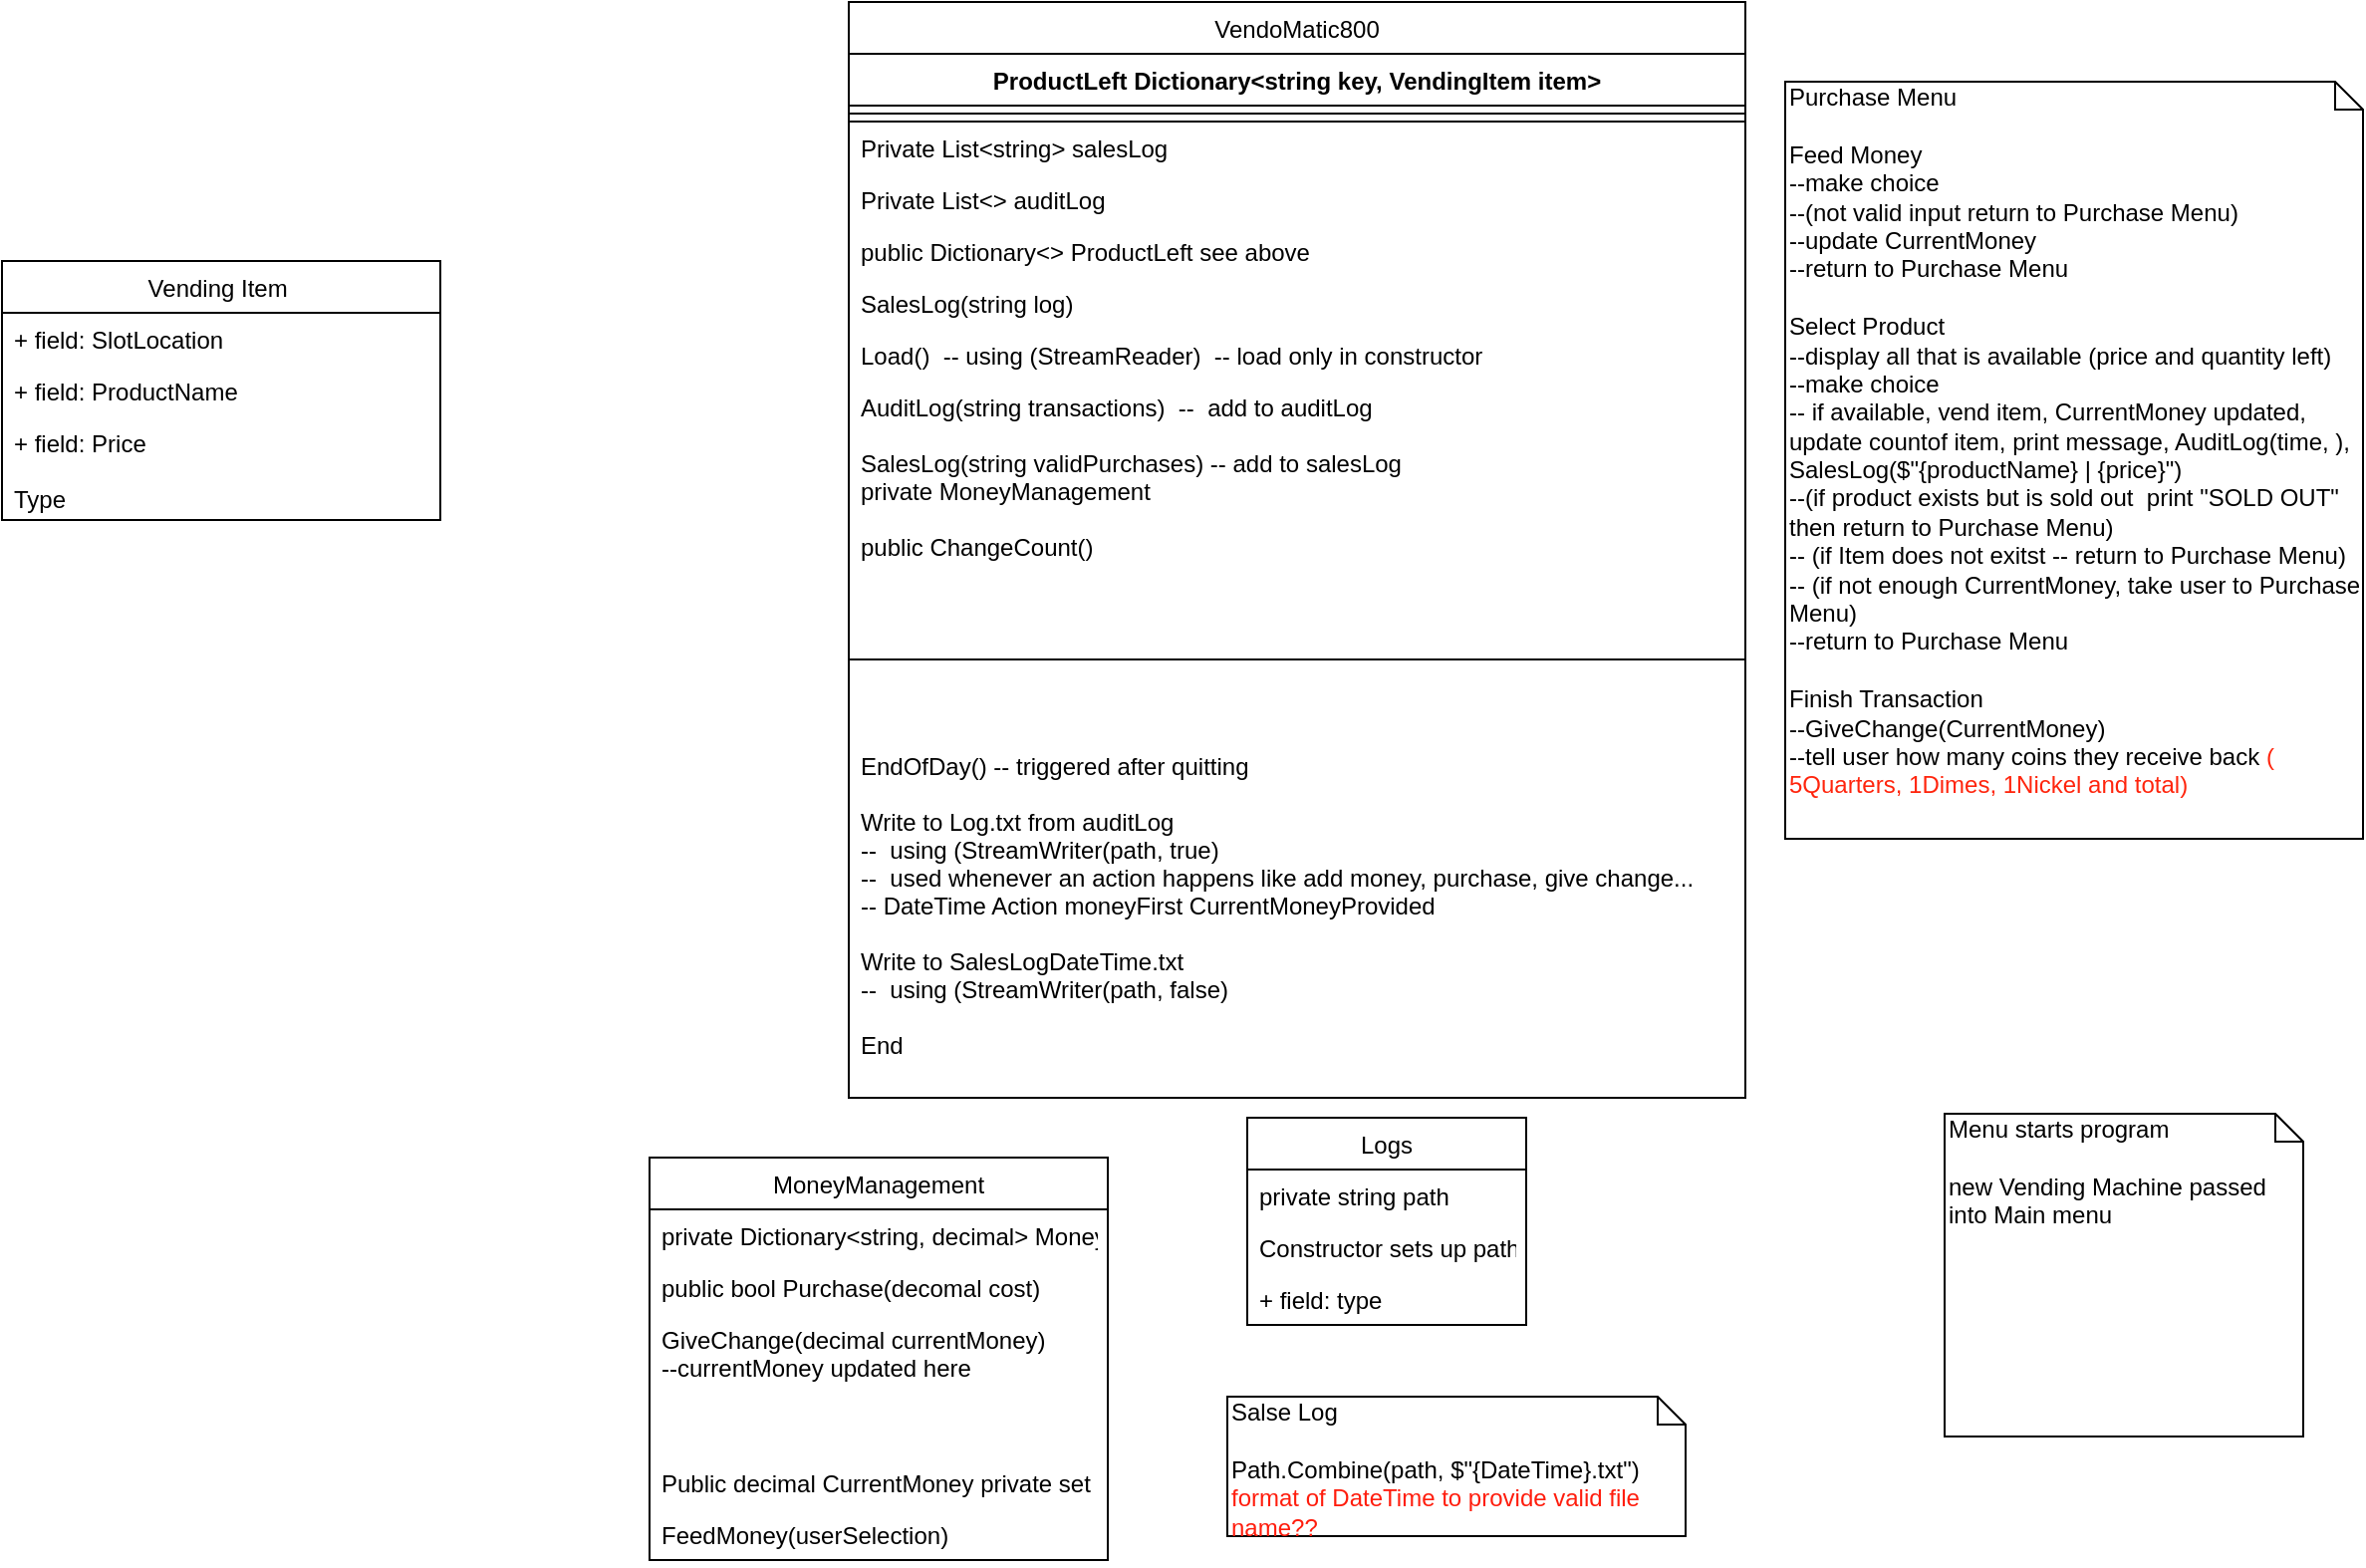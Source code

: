 <mxfile version="13.0.3" type="device"><diagram name="Page-1" id="9f46799a-70d6-7492-0946-bef42562c5a5"><mxGraphModel dx="959" dy="776" grid="1" gridSize="10" guides="1" tooltips="1" connect="1" arrows="1" fold="1" page="1" pageScale="1" pageWidth="1100" pageHeight="850" background="#ffffff" math="0" shadow="0"><root><mxCell id="0"/><mxCell id="1" parent="0"/><mxCell id="4EU_5Ofcw7x6zr4JRwky-2" value="Vending Item " style="swimlane;fontStyle=0;childLayout=stackLayout;horizontal=1;startSize=26;fillColor=none;horizontalStack=0;resizeParent=1;resizeParentMax=0;resizeLast=0;collapsible=1;marginBottom=0;" parent="1" vertex="1"><mxGeometry x="185" y="170" width="220" height="130" as="geometry"/></mxCell><mxCell id="4EU_5Ofcw7x6zr4JRwky-3" value="+ field: SlotLocation" style="text;strokeColor=none;fillColor=none;align=left;verticalAlign=top;spacingLeft=4;spacingRight=4;overflow=hidden;rotatable=0;points=[[0,0.5],[1,0.5]];portConstraint=eastwest;" parent="4EU_5Ofcw7x6zr4JRwky-2" vertex="1"><mxGeometry y="26" width="220" height="26" as="geometry"/></mxCell><mxCell id="4EU_5Ofcw7x6zr4JRwky-4" value="+ field: ProductName" style="text;strokeColor=none;fillColor=none;align=left;verticalAlign=top;spacingLeft=4;spacingRight=4;overflow=hidden;rotatable=0;points=[[0,0.5],[1,0.5]];portConstraint=eastwest;" parent="4EU_5Ofcw7x6zr4JRwky-2" vertex="1"><mxGeometry y="52" width="220" height="26" as="geometry"/></mxCell><mxCell id="4EU_5Ofcw7x6zr4JRwky-5" value="+ field: Price&#10;&#10;Type&#10;&#10;ToString() override" style="text;strokeColor=none;fillColor=none;align=left;verticalAlign=top;spacingLeft=4;spacingRight=4;overflow=hidden;rotatable=0;points=[[0,0.5],[1,0.5]];portConstraint=eastwest;" parent="4EU_5Ofcw7x6zr4JRwky-2" vertex="1"><mxGeometry y="78" width="220" height="52" as="geometry"/></mxCell><mxCell id="4EU_5Ofcw7x6zr4JRwky-55" value="Purchase Menu&lt;br&gt;&lt;br&gt;Feed Money&lt;br&gt;--make choice&lt;br&gt;--(not valid input return to Purchase Menu)&lt;br&gt;--update CurrentMoney&lt;br&gt;--return to Purchase Menu&lt;br&gt;&lt;br&gt;Select Product&lt;br&gt;--display all that is available (price and quantity left)&lt;br&gt;--make choice&lt;br&gt;-- if available, vend item, CurrentMoney updated, update countof item, print message, AuditLog(time, ), SalesLog($&quot;{productName} | {price}&quot;)&lt;br&gt;--(if product exists but is sold out&amp;nbsp; print &quot;SOLD OUT&quot; then return to Purchase Menu)&lt;br&gt;-- (if Item does not exitst -- return to Purchase Menu)&lt;br&gt;-- (if not enough CurrentMoney, take user to Purchase Menu)&lt;br&gt;--return to Purchase Menu&lt;br&gt;&lt;br&gt;Finish Transaction&lt;br&gt;--GiveChange(CurrentMoney)&lt;br&gt;--tell user how many coins they receive back &lt;font color=&quot;#ff250d&quot;&gt;( 5Quarters, 1Dimes, 1Nickel and total)&lt;/font&gt;" style="shape=note;whiteSpace=wrap;html=1;size=14;verticalAlign=top;align=left;spacingTop=-6;" parent="1" vertex="1"><mxGeometry x="1080" y="80" width="290" height="380" as="geometry"/></mxCell><mxCell id="4EU_5Ofcw7x6zr4JRwky-59" value="Salse Log&lt;br&gt;&lt;br&gt;Path.Combine(path, $&quot;{DateTime}.txt&quot;)&lt;br&gt;&lt;font color=&quot;#ff1d0d&quot;&gt;format of DateTime to provide valid file name??&lt;/font&gt;" style="shape=note;whiteSpace=wrap;html=1;size=14;verticalAlign=top;align=left;spacingTop=-6;" parent="1" vertex="1"><mxGeometry x="800" y="740" width="230" height="70" as="geometry"/></mxCell><mxCell id="4EU_5Ofcw7x6zr4JRwky-28" value="VendoMatic800" style="swimlane;fontStyle=0;childLayout=stackLayout;horizontal=1;startSize=26;fillColor=none;horizontalStack=0;resizeParent=1;resizeParentMax=0;resizeLast=0;collapsible=1;marginBottom=0;" parent="1" vertex="1"><mxGeometry x="610" y="40" width="450" height="550" as="geometry"/></mxCell><mxCell id="4EU_5Ofcw7x6zr4JRwky-41" value="ProductLeft Dictionary&lt;string key, VendingItem item&gt;" style="swimlane;fontStyle=1;align=center;verticalAlign=top;childLayout=stackLayout;horizontal=1;startSize=26;horizontalStack=0;resizeParent=1;resizeParentMax=0;resizeLast=0;collapsible=1;marginBottom=0;" parent="4EU_5Ofcw7x6zr4JRwky-28" vertex="1"><mxGeometry y="26" width="450" height="34" as="geometry"/></mxCell><mxCell id="4EU_5Ofcw7x6zr4JRwky-43" value="" style="line;strokeWidth=1;fillColor=none;align=left;verticalAlign=middle;spacingTop=-1;spacingLeft=3;spacingRight=3;rotatable=0;labelPosition=right;points=[];portConstraint=eastwest;" parent="4EU_5Ofcw7x6zr4JRwky-41" vertex="1"><mxGeometry y="26" width="450" height="8" as="geometry"/></mxCell><mxCell id="4EU_5Ofcw7x6zr4JRwky-30" value="Private List&lt;string&gt; salesLog" style="text;strokeColor=none;fillColor=none;align=left;verticalAlign=top;spacingLeft=4;spacingRight=4;overflow=hidden;rotatable=0;points=[[0,0.5],[1,0.5]];portConstraint=eastwest;" parent="4EU_5Ofcw7x6zr4JRwky-28" vertex="1"><mxGeometry y="60" width="450" height="26" as="geometry"/></mxCell><mxCell id="4EU_5Ofcw7x6zr4JRwky-57" value="Private List&lt;&gt; auditLog" style="text;strokeColor=none;fillColor=none;align=left;verticalAlign=top;spacingLeft=4;spacingRight=4;overflow=hidden;rotatable=0;points=[[0,0.5],[1,0.5]];portConstraint=eastwest;" parent="4EU_5Ofcw7x6zr4JRwky-28" vertex="1"><mxGeometry y="86" width="450" height="26" as="geometry"/></mxCell><mxCell id="4EU_5Ofcw7x6zr4JRwky-64" value="public Dictionary&lt;&gt; ProductLeft see above" style="text;strokeColor=none;fillColor=none;align=left;verticalAlign=top;spacingLeft=4;spacingRight=4;overflow=hidden;rotatable=0;points=[[0,0.5],[1,0.5]];portConstraint=eastwest;" parent="4EU_5Ofcw7x6zr4JRwky-28" vertex="1"><mxGeometry y="112" width="450" height="26" as="geometry"/></mxCell><mxCell id="4EU_5Ofcw7x6zr4JRwky-60" value="SalesLog(string log)" style="text;strokeColor=none;fillColor=none;align=left;verticalAlign=top;spacingLeft=4;spacingRight=4;overflow=hidden;rotatable=0;points=[[0,0.5],[1,0.5]];portConstraint=eastwest;" parent="4EU_5Ofcw7x6zr4JRwky-28" vertex="1"><mxGeometry y="138" width="450" height="26" as="geometry"/></mxCell><mxCell id="4EU_5Ofcw7x6zr4JRwky-31" value="Load()  -- using (StreamReader)  -- load only in constructor&#10; " style="text;strokeColor=none;fillColor=none;align=left;verticalAlign=top;spacingLeft=4;spacingRight=4;overflow=hidden;rotatable=0;points=[[0,0.5],[1,0.5]];portConstraint=eastwest;" parent="4EU_5Ofcw7x6zr4JRwky-28" vertex="1"><mxGeometry y="164" width="450" height="26" as="geometry"/></mxCell><mxCell id="4EU_5Ofcw7x6zr4JRwky-33" value="AuditLog(string transactions)  --  add to auditLog" style="text;strokeColor=none;fillColor=none;align=left;verticalAlign=top;spacingLeft=4;spacingRight=4;overflow=hidden;rotatable=0;points=[[0,0.5],[1,0.5]];portConstraint=eastwest;" parent="4EU_5Ofcw7x6zr4JRwky-28" vertex="1"><mxGeometry y="190" width="450" height="28" as="geometry"/></mxCell><mxCell id="4EU_5Ofcw7x6zr4JRwky-62" value="SalesLog(string validPurchases) -- add to salesLog&#10;private MoneyManagement &#10;&#10;public ChangeCount()" style="text;strokeColor=none;fillColor=none;align=left;verticalAlign=top;spacingLeft=4;spacingRight=4;overflow=hidden;rotatable=0;points=[[0,0.5],[1,0.5]];portConstraint=eastwest;" parent="4EU_5Ofcw7x6zr4JRwky-28" vertex="1"><mxGeometry y="218" width="450" height="72" as="geometry"/></mxCell><mxCell id="4EU_5Ofcw7x6zr4JRwky-65" value="" style="line;strokeWidth=1;fillColor=none;align=left;verticalAlign=middle;spacingTop=-1;spacingLeft=3;spacingRight=3;rotatable=0;labelPosition=right;points=[];portConstraint=eastwest;" parent="4EU_5Ofcw7x6zr4JRwky-28" vertex="1"><mxGeometry y="290" width="450" height="80" as="geometry"/></mxCell><mxCell id="4EU_5Ofcw7x6zr4JRwky-61" value="EndOfDay() -- triggered after quitting&#10;&#10;Write to Log.txt from auditLog&#10;--  using (StreamWriter(path, true)  &#10;--  used whenever an action happens like add money, purchase, give change...&#10;-- DateTime Action moneyFirst CurrentMoneyProvided&#10;&#10;Write to SalesLogDateTime.txt&#10;--  using (StreamWriter(path, false) &#10;&#10;End&#10;&#10;" style="text;strokeColor=none;fillColor=none;align=left;verticalAlign=top;spacingLeft=4;spacingRight=4;overflow=hidden;rotatable=0;points=[[0,0.5],[1,0.5]];portConstraint=eastwest;" parent="4EU_5Ofcw7x6zr4JRwky-28" vertex="1"><mxGeometry y="370" width="450" height="180" as="geometry"/></mxCell><mxCell id="4EU_5Ofcw7x6zr4JRwky-66" value="Menu starts program&lt;br&gt;&lt;br&gt;new Vending Machine passed into Main menu" style="shape=note;whiteSpace=wrap;html=1;size=14;verticalAlign=top;align=left;spacingTop=-6;" parent="1" vertex="1"><mxGeometry x="1160" y="598" width="180" height="162" as="geometry"/></mxCell><mxCell id="4EU_5Ofcw7x6zr4JRwky-36" value="MoneyManagement" style="swimlane;fontStyle=0;childLayout=stackLayout;horizontal=1;startSize=26;fillColor=none;horizontalStack=0;resizeParent=1;resizeParentMax=0;resizeLast=0;collapsible=1;marginBottom=0;" parent="1" vertex="1"><mxGeometry x="510" y="620" width="230" height="202" as="geometry"/></mxCell><mxCell id="4EU_5Ofcw7x6zr4JRwky-53" value="private Dictionary&lt;string, decimal&gt; MoneyManagemant" style="text;strokeColor=none;fillColor=none;align=left;verticalAlign=top;spacingLeft=4;spacingRight=4;overflow=hidden;rotatable=0;points=[[0,0.5],[1,0.5]];portConstraint=eastwest;" parent="4EU_5Ofcw7x6zr4JRwky-36" vertex="1"><mxGeometry y="26" width="230" height="26" as="geometry"/></mxCell><mxCell id="4EU_5Ofcw7x6zr4JRwky-37" value="public bool Purchase(decomal cost)" style="text;strokeColor=none;fillColor=none;align=left;verticalAlign=top;spacingLeft=4;spacingRight=4;overflow=hidden;rotatable=0;points=[[0,0.5],[1,0.5]];portConstraint=eastwest;" parent="4EU_5Ofcw7x6zr4JRwky-36" vertex="1"><mxGeometry y="52" width="230" height="26" as="geometry"/></mxCell><mxCell id="4EU_5Ofcw7x6zr4JRwky-38" value="GiveChange(decimal currentMoney)&#10;--currentMoney updated here" style="text;strokeColor=none;fillColor=none;align=left;verticalAlign=top;spacingLeft=4;spacingRight=4;overflow=hidden;rotatable=0;points=[[0,0.5],[1,0.5]];portConstraint=eastwest;" parent="4EU_5Ofcw7x6zr4JRwky-36" vertex="1"><mxGeometry y="78" width="230" height="72" as="geometry"/></mxCell><mxCell id="4EU_5Ofcw7x6zr4JRwky-39" value="Public decimal CurrentMoney private set&#10;" style="text;strokeColor=none;fillColor=none;align=left;verticalAlign=top;spacingLeft=4;spacingRight=4;overflow=hidden;rotatable=0;points=[[0,0.5],[1,0.5]];portConstraint=eastwest;" parent="4EU_5Ofcw7x6zr4JRwky-36" vertex="1"><mxGeometry y="150" width="230" height="26" as="geometry"/></mxCell><mxCell id="4EU_5Ofcw7x6zr4JRwky-52" value="FeedMoney(userSelection) " style="text;strokeColor=none;fillColor=none;align=left;verticalAlign=top;spacingLeft=4;spacingRight=4;overflow=hidden;rotatable=0;points=[[0,0.5],[1,0.5]];portConstraint=eastwest;" parent="4EU_5Ofcw7x6zr4JRwky-36" vertex="1"><mxGeometry y="176" width="230" height="26" as="geometry"/></mxCell><mxCell id="zOLUKZ3rng-YVvp8LvTE-1" value="Logs" style="swimlane;fontStyle=0;childLayout=stackLayout;horizontal=1;startSize=26;fillColor=none;horizontalStack=0;resizeParent=1;resizeParentMax=0;resizeLast=0;collapsible=1;marginBottom=0;" parent="1" vertex="1"><mxGeometry x="810" y="600" width="140" height="104" as="geometry"/></mxCell><mxCell id="zOLUKZ3rng-YVvp8LvTE-2" value="private string path" style="text;strokeColor=none;fillColor=none;align=left;verticalAlign=top;spacingLeft=4;spacingRight=4;overflow=hidden;rotatable=0;points=[[0,0.5],[1,0.5]];portConstraint=eastwest;" parent="zOLUKZ3rng-YVvp8LvTE-1" vertex="1"><mxGeometry y="26" width="140" height="26" as="geometry"/></mxCell><mxCell id="zOLUKZ3rng-YVvp8LvTE-3" value="Constructor sets up paths" style="text;strokeColor=none;fillColor=none;align=left;verticalAlign=top;spacingLeft=4;spacingRight=4;overflow=hidden;rotatable=0;points=[[0,0.5],[1,0.5]];portConstraint=eastwest;" parent="zOLUKZ3rng-YVvp8LvTE-1" vertex="1"><mxGeometry y="52" width="140" height="26" as="geometry"/></mxCell><mxCell id="zOLUKZ3rng-YVvp8LvTE-4" value="+ field: type" style="text;strokeColor=none;fillColor=none;align=left;verticalAlign=top;spacingLeft=4;spacingRight=4;overflow=hidden;rotatable=0;points=[[0,0.5],[1,0.5]];portConstraint=eastwest;" parent="zOLUKZ3rng-YVvp8LvTE-1" vertex="1"><mxGeometry y="78" width="140" height="26" as="geometry"/></mxCell></root></mxGraphModel></diagram></mxfile>